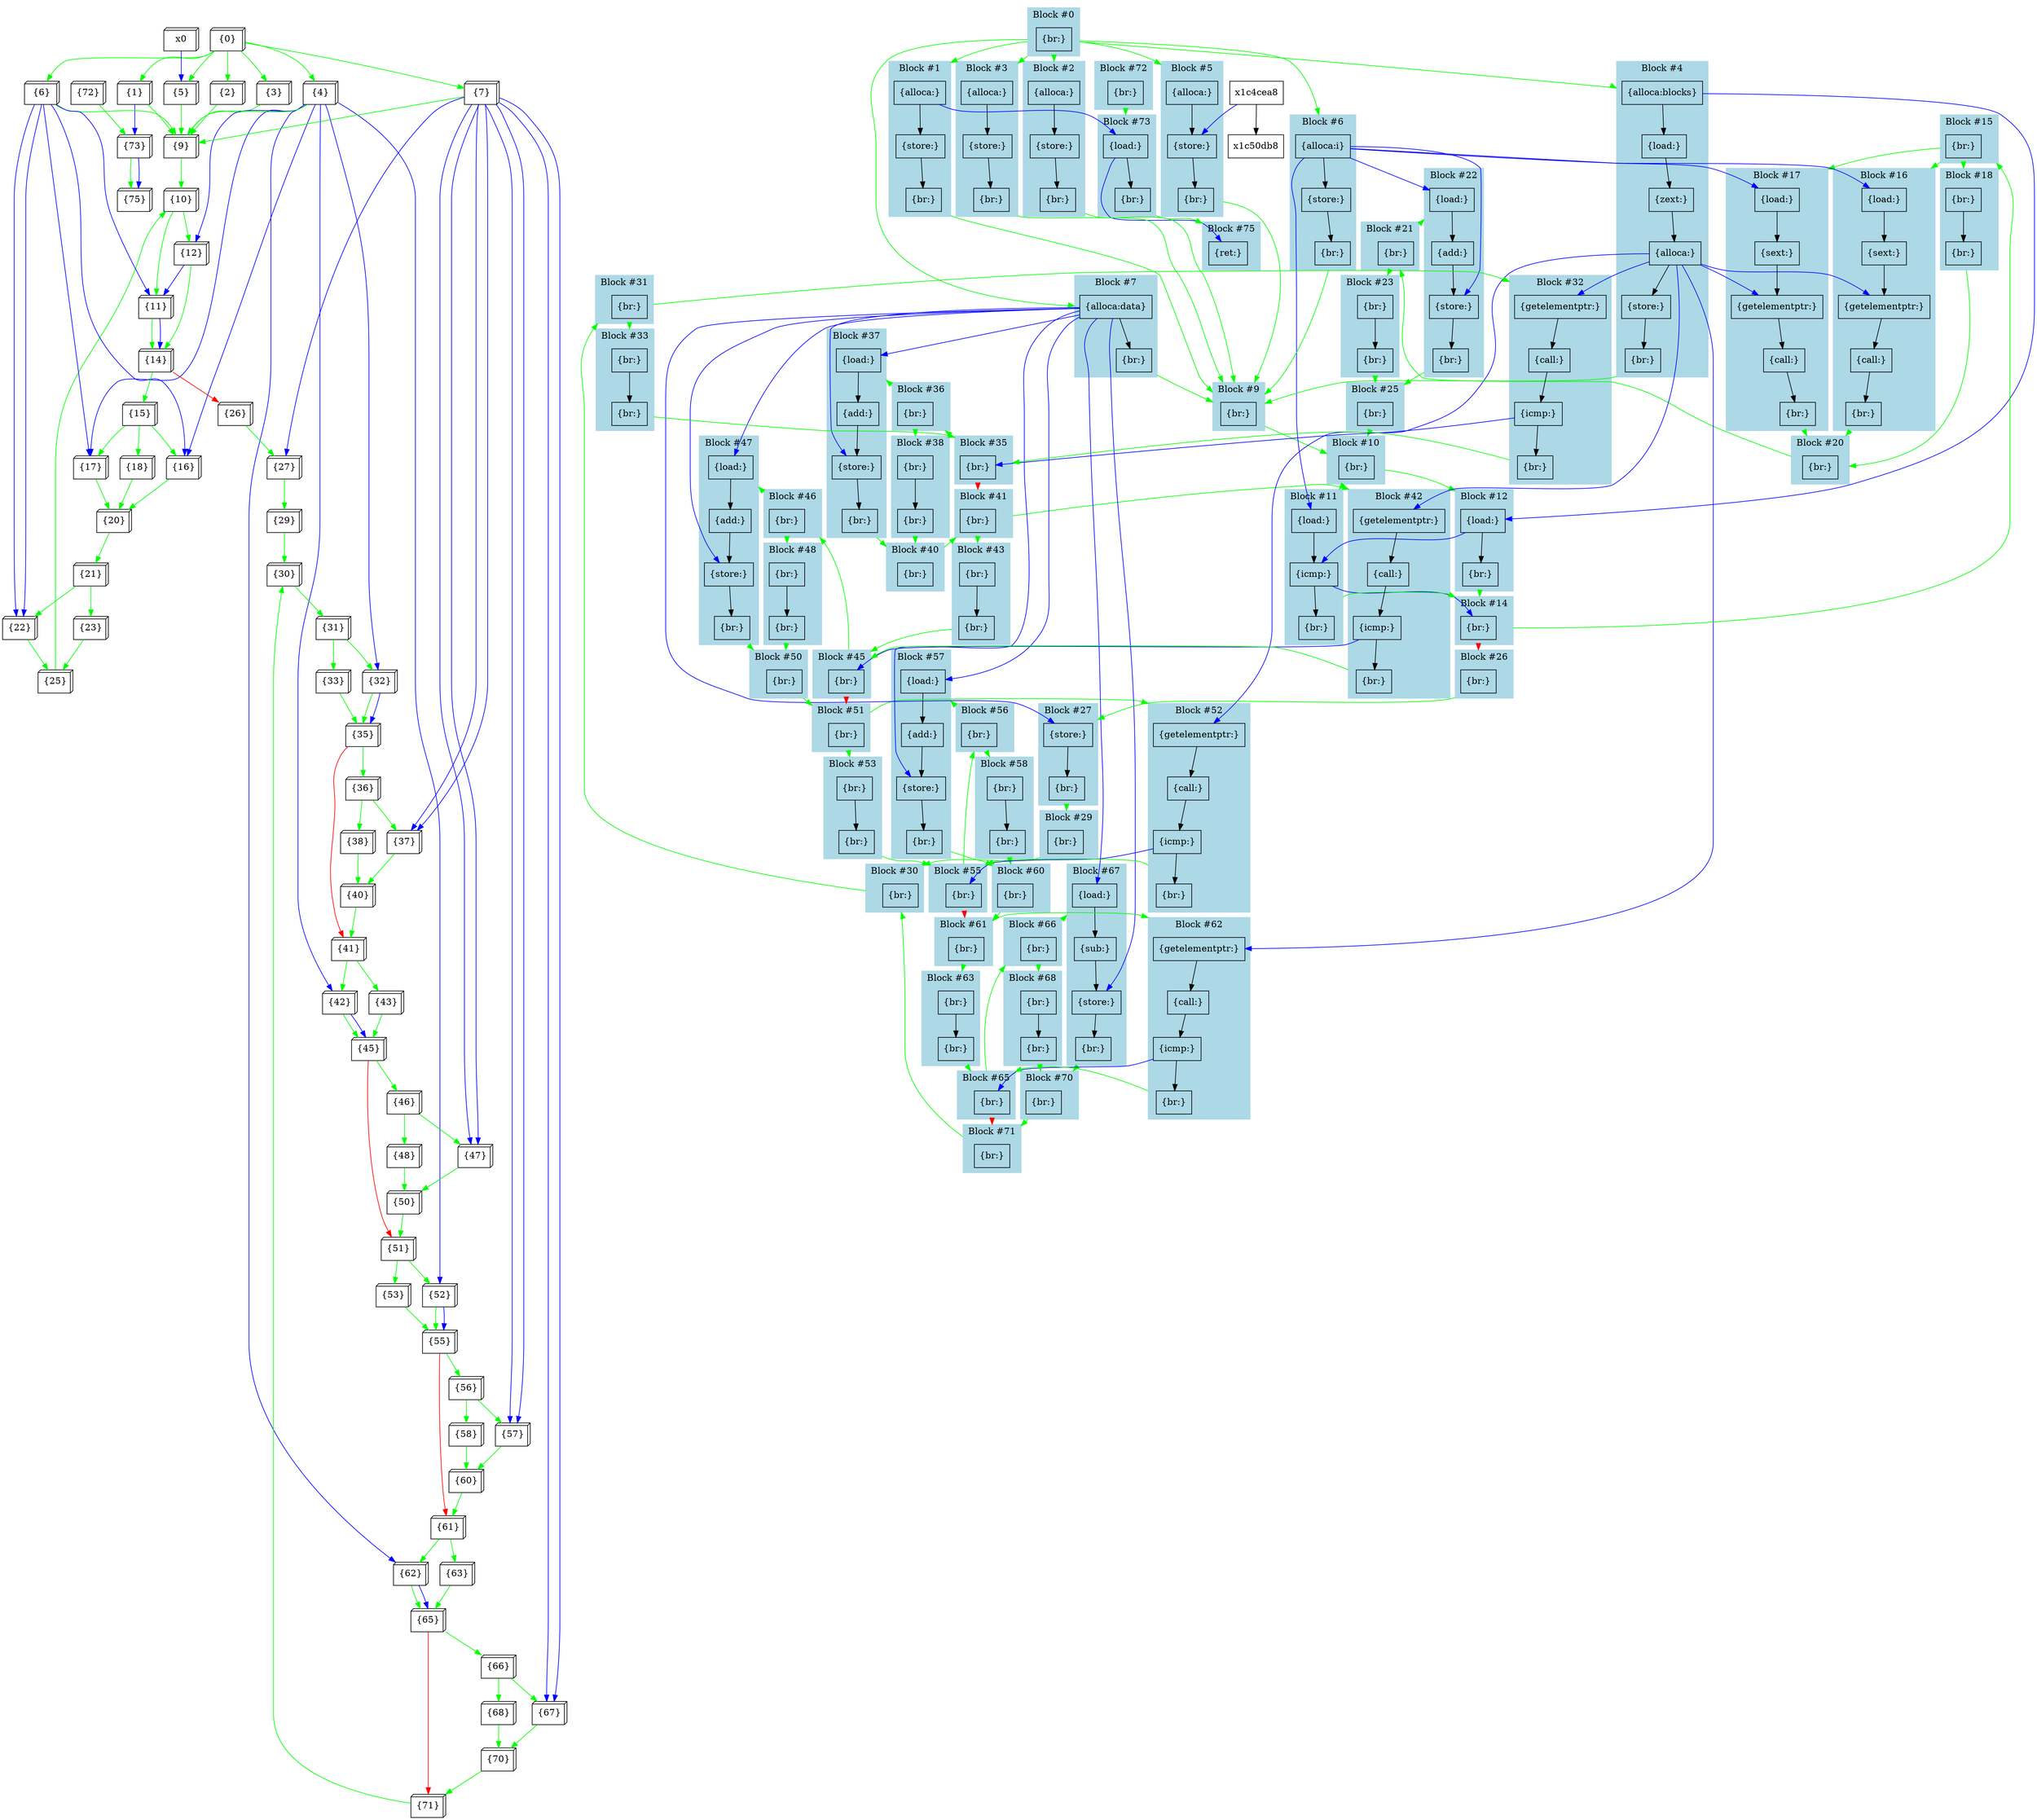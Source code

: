 digraph {
  compound=true; node [shape=box3d];
 x1c653a0[label="{75}"];
 x1c65c60[label="{73}"];
 x1c64950[label="{70}"];
 x1c63e90[label="{67}"];
 x1c63540[label="{65}"];
 x1c60010[label="{63}"];
 x1c4fe80[label="{66}"];
 x1c61b70[label="{62}"];
 x1c4f860[label="{56}"];
 x1c5a050[label="{57}"];
 x1c4e230[label="{21}"];
 x1c5d8f0[label="{53}"];
 x1c58ab0[label="{25}"];
 x1c57ef0[label="{20}"];
 x1c544c0[label="{18}"];
 x1c547b0[label="{17}"];
 x1c54f30[label="{16}"];
 x1c51470[label="{3}"];
 x1c50250[label="{72}"];
 x1c4d1d0[label="{10}"];
 x1c55a20[label="{12}"];
 x1c4b900[label="{0}"];
 x1c548f0[label="{27}"];
 x1c4ed30[label="{1}"];
 x1c5cf60[label="{40}"];
 x1c48440[label="{9}"];
 x1c59140[label="{23}"];
 x1c4d450[label="{15}"];
 x1c4f2a0[label="{51}"];
 x1c57bb0[label="{22}"];
 x1c543a0[label="{6}"];
 x1c49cb0[label="{5}"];
 x1c4eb80[label="{41}"];
 x1c5c4e0[label="{48}"];
 x1c51ef0[label="{4}"];
 x1c5a0b0[label="{68}"];
 x1c545c0[label="{7}"];
 x1c49b90[label="{11}"];
 x1c4eae0[label="{36}"];
 x1c5aba0[label="{29}"];
 x1c4d4b0[label="{26}"];
 x1c55430[label="{14}"];
 x1c5ebc0[label="{47}"];
 x1c484d0[label="{2}"];
 x1c4e5d0[label="{30}"];
 x1c5ca30[label="{42}"];
 x1c5e270[label="{45}"];
 x1c5ec20[label="{58}"];
 x1c5a360[label="{32}"];
 x1c5c0a0[label="{33}"];
 x1c620a0[label="{60}"];
 x1c5bfa0[label="{35}"];
 x1c4fee0[label="{71}"];
 x1c4e6a0[label="{31}"];
 x1c5c480[label="{37}"];
 x1c59240[label="{38}"];
 x1c5b430[label="{43}"];
 x1c5f680[label="{50}"];
 x1c4f240[label="{46}"];
 x1c4f8c0[label="{61}"];
 x1c60990[label="{55}"];
 x1c5f150[label="{52}"];
  x1c65c60 -> x1c653a0[color=green];
  x1c64950 -> x1c4fee0[color=green];
  x1c63e90 -> x1c64950[color=green];
  x1c63540 -> x1c4fee0[color=red];
  x1c63540 -> x1c4fe80[color=green];
  x1c60010 -> x1c63540[color=green];
  x1c4fe80 -> x1c5a0b0[color=green];
  x1c4fe80 -> x1c63e90[color=green];
  x1c61b70 -> x1c63540[color=green];
  x1c4f860 -> x1c5ec20[color=green];
  x1c4f860 -> x1c5a050[color=green];
  x1c5a050 -> x1c620a0[color=green];
  x1c4e230 -> x1c59140[color=green];
  x1c4e230 -> x1c57bb0[color=green];
  x1c5d8f0 -> x1c60990[color=green];
  x1c58ab0 -> x1c4d1d0[color=green];
  x1c57ef0 -> x1c4e230[color=green];
  x1c544c0 -> x1c57ef0[color=green];
  x1c547b0 -> x1c57ef0[color=green];
  x1c54f30 -> x1c57ef0[color=green];
  x1c51470 -> x1c48440[color=green];
  x1c50250 -> x1c65c60[color=green];
  x1c4d1d0 -> x1c55a20[color=green];
  x1c4d1d0 -> x1c49b90[color=green];
  x1c55a20 -> x1c55430[color=green];
  x1c4b900 -> x1c545c0[color=green];
  x1c4b900 -> x1c543a0[color=green];
  x1c4b900 -> x1c49cb0[color=green];
  x1c4b900 -> x1c51ef0[color=green];
  x1c4b900 -> x1c51470[color=green];
  x1c4b900 -> x1c484d0[color=green];
  x1c4b900 -> x1c4ed30[color=green];
  x1c548f0 -> x1c5aba0[color=green];
  x1c4ed30 -> x1c48440[color=green];
  x1c5cf60 -> x1c4eb80[color=green];
  x1c48440 -> x1c4d1d0[color=green];
  x1c59140 -> x1c58ab0[color=green];
  x1c4d450 -> x1c544c0[color=green];
  x1c4d450 -> x1c547b0[color=green];
  x1c4d450 -> x1c54f30[color=green];
  x1c4f2a0 -> x1c5d8f0[color=green];
  x1c4f2a0 -> x1c5f150[color=green];
  x1c57bb0 -> x1c58ab0[color=green];
  x1c543a0 -> x1c48440[color=green];
  x1c49cb0 -> x1c48440[color=green];
  x1c4eb80 -> x1c5b430[color=green];
  x1c4eb80 -> x1c5ca30[color=green];
  x1c5c4e0 -> x1c5f680[color=green];
  x1c51ef0 -> x1c48440[color=green];
  x1c5a0b0 -> x1c64950[color=green];
  x1c545c0 -> x1c48440[color=green];
  x1c49b90 -> x1c55430[color=green];
  x1c4eae0 -> x1c59240[color=green];
  x1c4eae0 -> x1c5c480[color=green];
  x1c5aba0 -> x1c4e5d0[color=green];
  x1c4d4b0 -> x1c548f0[color=green];
  x1c55430 -> x1c4d4b0[color=red];
  x1c55430 -> x1c4d450[color=green];
  x1c5ebc0 -> x1c5f680[color=green];
  x1c484d0 -> x1c48440[color=green];
  x1c4e5d0 -> x1c4e6a0[color=green];
  x1c5ca30 -> x1c5e270[color=green];
  x1c5e270 -> x1c4f2a0[color=red];
  x1c5e270 -> x1c4f240[color=green];
  x1c5ec20 -> x1c620a0[color=green];
  x1c5a360 -> x1c5bfa0[color=green];
  x1c5c0a0 -> x1c5bfa0[color=green];
  x1c620a0 -> x1c4f8c0[color=green];
  x1c5bfa0 -> x1c4eb80[color=red];
  x1c5bfa0 -> x1c4eae0[color=green];
  x1c4fee0 -> x1c4e5d0[color=green];
  x1c4e6a0 -> x1c5c0a0[color=green];
  x1c4e6a0 -> x1c5a360[color=green];
  x1c5c480 -> x1c5cf60[color=green];
  x1c59240 -> x1c5cf60[color=green];
  x1c5b430 -> x1c5e270[color=green];
  x1c5f680 -> x1c4f2a0[color=green];
  x1c4f240 -> x1c5c4e0[color=green];
  x1c4f240 -> x1c5ebc0[color=green];
  x1c4f8c0 -> x1c60010[color=green];
  x1c4f8c0 -> x1c61b70[color=green];
  x1c60990 -> x1c4f8c0[color=red];
  x1c60990 -> x1c4f860[color=green];
  x1c5f150 -> x1c60990[color=green];
  x1c61b70 -> x1c63540[color=blue];
  x1c65c60 -> x1c653a0[color=blue];
  x1c5f150 -> x1c60990[color=blue];
  x1c49b90 -> x1c55430[color=blue];
  x1c4ed30 -> x1c65c60[color=blue];
  x1c543a0 -> x1c57bb0[color=blue];
  x1c543a0 -> x1c57bb0[color=blue];
  x1c543a0 -> x1c54f30[color=blue];
  x1c543a0 -> x1c547b0[color=blue];
  x1c543a0 -> x1c49b90[color=blue];
  x0 -> x1c49cb0[color=blue];
  x1c51ef0 -> x1c55a20[color=blue];
  x1c51ef0 -> x1c5f150[color=blue];
  x1c51ef0 -> x1c5ca30[color=blue];
  x1c51ef0 -> x1c61b70[color=blue];
  x1c51ef0 -> x1c5a360[color=blue];
  x1c51ef0 -> x1c547b0[color=blue];
  x1c51ef0 -> x1c54f30[color=blue];
  x1c5a360 -> x1c5bfa0[color=blue];
  x1c55a20 -> x1c49b90[color=blue];
  x1c545c0 -> x1c63e90[color=blue];
  x1c545c0 -> x1c5a050[color=blue];
  x1c545c0 -> x1c63e90[color=blue];
  x1c545c0 -> x1c5a050[color=blue];
  x1c545c0 -> x1c5ebc0[color=blue];
  x1c545c0 -> x1c5c480[color=blue];
  x1c545c0 -> x1c5ebc0[color=blue];
  x1c545c0 -> x1c5c480[color=blue];
  x1c545c0 -> x1c548f0[color=blue];
  x1c5ca30 -> x1c5e270[color=blue];
node [shape=box];
subgraph clusterx1c611e0 {
style=filled;
color=lightblue;
label="Block #64";
}
subgraph clusterx1c600d0 {
style=filled;
color=lightblue;
label="Block #59";
}
subgraph clusterx1c66520 {
style=filled;
color=lightblue;
label="Block #74";
}
subgraph clusterx1c5d9b0 {
style=filled;
color=lightblue;
label="Block #49";
}
subgraph clusterx1c58930 {
style=filled;
color=lightblue;
label="Block #28";
}
subgraph clusterx1c59720 {
style=filled;
color=lightblue;
label="Block #24";
}
subgraph clusterx1c549f0 {
style=filled;
color=lightblue;
label="Block #8";
}
subgraph clusterx1c653a0 {
style=filled;
color=lightblue;
label="Block #75";
 x1c50338[label="{ret:}"];
 x1c50338[label="{ret:}"];
}
subgraph clusterx1c65c60 {
style=filled;
color=lightblue;
label="Block #73";
 x1c502c8[label="{load:}"];
 x1c66598[label="{br:}"];
}
subgraph clusterx1c64950 {
style=filled;
color=lightblue;
label="Block #70";
 x1c50188[label="{br:}"];
 x1c50188[label="{br:}"];
}
subgraph clusterx1c63e90 {
style=filled;
color=lightblue;
label="Block #67";
 x1c4fff8[label="{load:}"];
 x1c50080[label="{sub:}"];
 x1c50110[label="{store:}"];
 x1c65288[label="{br:}"];
}
subgraph clusterx1c5c210 {
style=filled;
color=lightblue;
label="Block #39";
}
subgraph clusterx1c63540 {
style=filled;
color=lightblue;
label="Block #65";
 x1c4ff88[label="{br:}"];
 x1c4ff88[label="{br:}"];
}
subgraph clusterx1c57ab0 {
style=filled;
color=lightblue;
label="Block #19";
}
subgraph clusterx1c60010 {
style=filled;
color=lightblue;
label="Block #63";
 x1c63ca8[label="{br:}"];
 x1c646c8[label="{br:}"];
}
subgraph clusterx1c4fe80 {
style=filled;
color=lightblue;
label="Block #66";
 x1c650e8[label="{br:}"];
}
subgraph clusterx1c61b70 {
style=filled;
color=lightblue;
label="Block #62";
 x1c4fc90[label="{getelementptr:}"];
 x1c4fd40[label="{call:}"];
 x1c4fe20[label="{icmp:}"];
 x1c63e38[label="{br:}"];
}
subgraph clusterx1c4f860 {
style=filled;
color=lightblue;
label="Block #56";
 x1c62838[label="{br:}"];
}
subgraph clusterx1c5a050 {
style=filled;
color=lightblue;
label="Block #57";
 x1c4f9d8[label="{load:}"];
 x1c4fab0[label="{add:}"];
 x1c4fb40[label="{store:}"];
 x1c629d8[label="{br:}"];
}
subgraph clusterx1c4e230 {
style=filled;
color=lightblue;
label="Block #21";
 x1c59f88[label="{br:}"];
}
subgraph clusterx1c5d8f0 {
style=filled;
color=lightblue;
label="Block #53";
 x1c610f8[label="{br:}"];
 x1c61e18[label="{br:}"];
}
subgraph clusterx1c58ab0 {
style=filled;
color=lightblue;
label="Block #25";
 x1c4e4e8[label="{br:}"];
 x1c4e4e8[label="{br:}"];
}
subgraph clusterx1c57ef0 {
style=filled;
color=lightblue;
label="Block #20";
 x1c4e2e8[label="{br:}"];
 x1c4e2e8[label="{br:}"];
}
subgraph clusterx1c544c0 {
style=filled;
color=lightblue;
label="Block #18";
 x1c585c8[label="{br:}"];
 x1c594e8[label="{br:}"];
}
subgraph clusterx1c547b0 {
style=filled;
color=lightblue;
label="Block #17";
 x1c4dea8[label="{load:}"];
 x1c4df18[label="{sext:}"];
 x1c4dfa0[label="{getelementptr:}"];
 x1c4e180[label="{call:}"];
 x1c58eb8[label="{br:}"];
}
subgraph clusterx1c54f30 {
style=filled;
color=lightblue;
label="Block #16";
 x1c4d608[label="{load:}"];
 x1c4d678[label="{sext:}"];
 x1c4d700[label="{getelementptr:}"];
 x1c4ddd8[label="{call:}"];
 x1c586c8[label="{br:}"];
}
subgraph clusterx1c51470 {
style=filled;
color=lightblue;
label="Block #3";
 x1c4c2b8[label="{alloca:}"];
 x1c4c6e0[label="{store:}"];
 x1c54c48[label="{br:}"];
}
subgraph clusterx1c50250 {
style=filled;
color=lightblue;
label="Block #72";
 x1c663f8[label="{br:}"];
}
subgraph clusterx1c4d1d0 {
style=filled;
color=lightblue;
label="Block #10";
 x1c48698[label="{br:}"];
}
subgraph clusterx1c55a20 {
style=filled;
color=lightblue;
label="Block #12";
 x1c4d368[label="{load:}"];
 x1c57d48[label="{br:}"];
}
subgraph clusterx1c4b900 {
style=filled;
color=lightblue;
label="Block #0";
 x1c4eda8[label="{br:}"];
}
subgraph clusterx1c548f0 {
style=filled;
color=lightblue;
label="Block #27";
 x1c4e570[label="{store:}"];
 x1c5b3a8[label="{br:}"];
}
subgraph clusterx1c4ed30 {
style=filled;
color=lightblue;
label="Block #1";
 x1c4b978[label="{alloca:}"];
 x1c4c5c0[label="{store:}"];
 x1c49aa8[label="{br:}"];
}
subgraph clusterx1c5cf60 {
style=filled;
color=lightblue;
label="Block #40";
 x1c4d808[label="{br:}"];
 x1c4d808[label="{br:}"];
}
subgraph clusterx1c48440 {
style=filled;
color=lightblue;
label="Block #9";
 x1c4d288[label="{br:}"];
 x1c4d288[label="{br:}"];
}
subgraph clusterx1c59140 {
style=filled;
color=lightblue;
label="Block #23";
 x1c55f48[label="{br:}"];
 x1c5a918[label="{br:}"];
}
subgraph clusterx1c4d450 {
style=filled;
color=lightblue;
label="Block #15";
 x1c58558[label="{br:}"];
}
subgraph clusterx1c4f2a0 {
style=filled;
color=lightblue;
label="Block #51";
 x1c61058[label="{br:}"];
}
subgraph clusterx1c57bb0 {
style=filled;
color=lightblue;
label="Block #22";
 x1c4e358[label="{load:}"];
 x1c4e3e0[label="{add:}"];
 x1c4e470[label="{store:}"];
 x1c56048[label="{br:}"];
}
subgraph clusterx1c5c2f0 {
style=filled;
color=lightblue;
label="Block #44";
}
subgraph clusterx1c50d10 {
style=filled;
color=lightblue;
label="Block #13";
}
subgraph clusterx1c543a0 {
style=filled;
color=lightblue;
label="Block #6";
 x1c4c458[label="{alloca:i}"];
 x1c4d170[label="{store:}"];
 x1c4b7f8[label="{br:}"];
}
subgraph clusterx1c49cb0 {
style=filled;
color=lightblue;
label="Block #5";
 x1c4c398[label="{alloca:}"];
 x1c4cf90[label="{store:}"];
 x1c552f8[label="{br:}"];
}
subgraph clusterx1c4eb80 {
style=filled;
color=lightblue;
label="Block #41";
 x1c5e938[label="{br:}"];
}
subgraph clusterx1c5c4e0 {
style=filled;
color=lightblue;
label="Block #48";
 x1c5feb8[label="{br:}"];
 x1c60708[label="{br:}"];
}
subgraph clusterx1c51ef0 {
style=filled;
color=lightblue;
label="Block #4";
 x1c4c328[label="{alloca:blocks}"];
 x1c4c868[label="{load:}"];
 x1c4c8d8[label="{zext:}"];
 x1c4d058[label="{alloca:}"];
 x1c4c7f0[label="{store:}"];
 x1c55388[label="{br:}"];
}
subgraph clusterx1c5a0b0 {
style=filled;
color=lightblue;
label="Block #68";
 x1c65188[label="{br:}"];
 x1c659d8[label="{br:}"];
}
subgraph clusterx1c545c0 {
style=filled;
color=lightblue;
label="Block #7";
 x1c4c4c8[label="{alloca:data}"];
 x1c566b8[label="{br:}"];
}
subgraph clusterx1c49b90 {
style=filled;
color=lightblue;
label="Block #11";
 x1c4d2f8[label="{load:}"];
 x1c4d3f0[label="{icmp:}"];
 x1c57998[label="{br:}"];
}
subgraph clusterx1c4eae0 {
style=filled;
color=lightblue;
label="Block #36";
 x1c5d6f8[label="{br:}"];
}
subgraph clusterx1c62af0 {
style=filled;
color=lightblue;
label="Block #69";
}
subgraph clusterx1c5aba0 {
style=filled;
color=lightblue;
label="Block #29";
 x1c4e648[label="{br:}"];
 x1c4e648[label="{br:}"];
}
subgraph clusterx1c4d4b0 {
style=filled;
color=lightblue;
label="Block #26";
 x1c5b208[label="{br:}"];
}
subgraph clusterx1c55430 {
style=filled;
color=lightblue;
label="Block #14";
 x1c4d598[label="{br:}"];
 x1c4d598[label="{br:}"];
}
subgraph clusterx1c5ebc0 {
style=filled;
color=lightblue;
label="Block #47";
 x1c4f3b8[label="{load:}"];
 x1c4f490[label="{add:}"];
 x1c4f520[label="{store:}"];
 x1c5ffb8[label="{br:}"];
}
subgraph clusterx1c484d0 {
style=filled;
color=lightblue;
label="Block #2";
 x1c4c248[label="{alloca:}"];
 x1c4c650[label="{store:}"];
 x1c54758[label="{br:}"];
}
subgraph clusterx1c4e5d0 {
style=filled;
color=lightblue;
label="Block #30";
 x1c4e718[label="{br:}"];
}
subgraph clusterx1c5ca30 {
style=filled;
color=lightblue;
label="Block #42";
 x1c4f050[label="{getelementptr:}"];
 x1c4f100[label="{call:}"];
 x1c4f1e0[label="{icmp:}"];
 x1c5eb68[label="{br:}"];
}
subgraph clusterx1c5e270 {
style=filled;
color=lightblue;
label="Block #45";
 x1c4f348[label="{br:}"];
 x1c4f348[label="{br:}"];
}
subgraph clusterx1c5c1b0 {
style=filled;
color=lightblue;
label="Block #34";
}
subgraph clusterx1c5ec20 {
style=filled;
color=lightblue;
label="Block #58";
 x1c628d8[label="{br:}"];
 x1c632b8[label="{br:}"];
}
subgraph clusterx1c5a360 {
style=filled;
color=lightblue;
label="Block #32";
 x1c4e7f0[label="{getelementptr:}"];
 x1c4e9a0[label="{call:}"];
 x1c4ea80[label="{icmp:}"];
 x1c5c428[label="{br:}"];
}
subgraph clusterx1c5c0a0 {
style=filled;
color=lightblue;
label="Block #33";
 x1c5c048[label="{br:}"];
 x1c5ccd8[label="{br:}"];
}
subgraph clusterx1c620a0 {
style=filled;
color=lightblue;
label="Block #60";
 x1c4fbb8[label="{br:}"];
 x1c4fbb8[label="{br:}"];
}
subgraph clusterx1c5bfa0 {
style=filled;
color=lightblue;
label="Block #35";
 x1c4ec68[label="{br:}"];
 x1c4ec68[label="{br:}"];
}
subgraph clusterx1c4fee0 {
style=filled;
color=lightblue;
label="Block #71";
 x1c501f8[label="{br:}"];
}
subgraph clusterx1c4e6a0 {
style=filled;
color=lightblue;
label="Block #31";
 x1c5bf48[label="{br:}"];
}
subgraph clusterx1c5c480 {
style=filled;
color=lightblue;
label="Block #37";
 x1c4ecd8[label="{load:}"];
 x1c4d790[label="{add:}"];
 x1c4ef70[label="{store:}"];
 x1c5d898[label="{br:}"];
}
subgraph clusterx1c59240 {
style=filled;
color=lightblue;
label="Block #38";
 x1c5d798[label="{br:}"];
 x1c5dfe8[label="{br:}"];
}
subgraph clusterx1c5eac0 {
style=filled;
color=lightblue;
label="Block #54";
}
subgraph clusterx1c5b430 {
style=filled;
color=lightblue;
label="Block #43";
 x1c5e9d8[label="{br:}"];
 x1c5f3f8[label="{br:}"];
}
subgraph clusterx1c5f680 {
style=filled;
color=lightblue;
label="Block #50";
 x1c4f598[label="{br:}"];
 x1c4f598[label="{br:}"];
}
subgraph clusterx1c4f240 {
style=filled;
color=lightblue;
label="Block #46";
 x1c5fe18[label="{br:}"];
}
subgraph clusterx1c4f8c0 {
style=filled;
color=lightblue;
label="Block #61";
 x1c63c08[label="{br:}"];
}
subgraph clusterx1c60990 {
style=filled;
color=lightblue;
label="Block #55";
 x1c4f968[label="{br:}"];
 x1c4f968[label="{br:}"];
}
subgraph clusterx1c5f150 {
style=filled;
color=lightblue;
label="Block #52";
 x1c4f670[label="{getelementptr:}"];
 x1c4f720[label="{call:}"];
 x1c4f800[label="{icmp:}"];
 x1c59ff8[label="{br:}"];
}
  x1c4cea8 -> x1c50db8[color=black];
  x1c66598 -> x1c50338[ltail=clusterx1c65c60 lhead=clusterx1c653a0; color=green];
  x1c502c8 -> x1c66598[color=black];
  x1c50188 -> x1c501f8[ltail=clusterx1c64950 lhead=clusterx1c4fee0; color=green];
  x1c65288 -> x1c50188[ltail=clusterx1c63e90 lhead=clusterx1c64950; color=green];
  x1c4fff8 -> x1c50080[color=black];
  x1c50080 -> x1c50110[color=black];
  x1c50110 -> x1c65288[color=black];
  x1c4ff88 -> x1c501f8[ltail=clusterx1c63540 lhead=clusterx1c4fee0; color=red];
  x1c4ff88 -> x1c650e8[ltail=clusterx1c63540 lhead=clusterx1c4fe80; color=green];
  x1c646c8 -> x1c4ff88[ltail=clusterx1c60010 lhead=clusterx1c63540; color=green];
  x1c63ca8 -> x1c646c8[color=black];
  x1c650e8 -> x1c65188[ltail=clusterx1c4fe80 lhead=clusterx1c5a0b0; color=green];
  x1c650e8 -> x1c4fff8[ltail=clusterx1c4fe80 lhead=clusterx1c63e90; color=green];
  x1c63e38 -> x1c4ff88[ltail=clusterx1c61b70 lhead=clusterx1c63540; color=green];
  x1c4fc90 -> x1c4fd40[color=black];
  x1c4fd40 -> x1c4fe20[color=black];
  x1c4fe20 -> x1c63e38[color=black];
  x1c62838 -> x1c628d8[ltail=clusterx1c4f860 lhead=clusterx1c5ec20; color=green];
  x1c62838 -> x1c4f9d8[ltail=clusterx1c4f860 lhead=clusterx1c5a050; color=green];
  x1c629d8 -> x1c4fbb8[ltail=clusterx1c5a050 lhead=clusterx1c620a0; color=green];
  x1c4f9d8 -> x1c4fab0[color=black];
  x1c4fab0 -> x1c4fb40[color=black];
  x1c4fb40 -> x1c629d8[color=black];
  x1c59f88 -> x1c55f48[ltail=clusterx1c4e230 lhead=clusterx1c59140; color=green];
  x1c59f88 -> x1c4e358[ltail=clusterx1c4e230 lhead=clusterx1c57bb0; color=green];
  x1c61e18 -> x1c4f968[ltail=clusterx1c5d8f0 lhead=clusterx1c60990; color=green];
  x1c610f8 -> x1c61e18[color=black];
  x1c4e4e8 -> x1c48698[ltail=clusterx1c58ab0 lhead=clusterx1c4d1d0; color=green];
  x1c4e2e8 -> x1c59f88[ltail=clusterx1c57ef0 lhead=clusterx1c4e230; color=green];
  x1c594e8 -> x1c4e2e8[ltail=clusterx1c544c0 lhead=clusterx1c57ef0; color=green];
  x1c585c8 -> x1c594e8[color=black];
  x1c58eb8 -> x1c4e2e8[ltail=clusterx1c547b0 lhead=clusterx1c57ef0; color=green];
  x1c4dea8 -> x1c4df18[color=black];
  x1c4df18 -> x1c4dfa0[color=black];
  x1c4dfa0 -> x1c4e180[color=black];
  x1c4e180 -> x1c58eb8[color=black];
  x1c586c8 -> x1c4e2e8[ltail=clusterx1c54f30 lhead=clusterx1c57ef0; color=green];
  x1c4d608 -> x1c4d678[color=black];
  x1c4d678 -> x1c4d700[color=black];
  x1c4d700 -> x1c4ddd8[color=black];
  x1c4ddd8 -> x1c586c8[color=black];
  x1c54c48 -> x1c4d288[ltail=clusterx1c51470 lhead=clusterx1c48440; color=green];
  x1c4c2b8 -> x1c4c6e0[color=black];
  x1c4c6e0 -> x1c54c48[color=black];
  x1c663f8 -> x1c502c8[ltail=clusterx1c50250 lhead=clusterx1c65c60; color=green];
  x1c48698 -> x1c4d368[ltail=clusterx1c4d1d0 lhead=clusterx1c55a20; color=green];
  x1c48698 -> x1c4d2f8[ltail=clusterx1c4d1d0 lhead=clusterx1c49b90; color=green];
  x1c57d48 -> x1c4d598[ltail=clusterx1c55a20 lhead=clusterx1c55430; color=green];
  x1c4d368 -> x1c57d48[color=black];
  x1c4eda8 -> x1c4c4c8[ltail=clusterx1c4b900 lhead=clusterx1c545c0; color=green];
  x1c4eda8 -> x1c4c458[ltail=clusterx1c4b900 lhead=clusterx1c543a0; color=green];
  x1c4eda8 -> x1c4c398[ltail=clusterx1c4b900 lhead=clusterx1c49cb0; color=green];
  x1c4eda8 -> x1c4c328[ltail=clusterx1c4b900 lhead=clusterx1c51ef0; color=green];
  x1c4eda8 -> x1c4c2b8[ltail=clusterx1c4b900 lhead=clusterx1c51470; color=green];
  x1c4eda8 -> x1c4c248[ltail=clusterx1c4b900 lhead=clusterx1c484d0; color=green];
  x1c4eda8 -> x1c4b978[ltail=clusterx1c4b900 lhead=clusterx1c4ed30; color=green];
  x1c5b3a8 -> x1c4e648[ltail=clusterx1c548f0 lhead=clusterx1c5aba0; color=green];
  x1c4e570 -> x1c5b3a8[color=black];
  x1c49aa8 -> x1c4d288[ltail=clusterx1c4ed30 lhead=clusterx1c48440; color=green];
  x1c4b978 -> x1c4c5c0[color=black];
  x1c4c5c0 -> x1c49aa8[color=black];
  x1c4d808 -> x1c5e938[ltail=clusterx1c5cf60 lhead=clusterx1c4eb80; color=green];
  x1c4d288 -> x1c48698[ltail=clusterx1c48440 lhead=clusterx1c4d1d0; color=green];
  x1c5a918 -> x1c4e4e8[ltail=clusterx1c59140 lhead=clusterx1c58ab0; color=green];
  x1c55f48 -> x1c5a918[color=black];
  x1c58558 -> x1c585c8[ltail=clusterx1c4d450 lhead=clusterx1c544c0; color=green];
  x1c58558 -> x1c4dea8[ltail=clusterx1c4d450 lhead=clusterx1c547b0; color=green];
  x1c58558 -> x1c4d608[ltail=clusterx1c4d450 lhead=clusterx1c54f30; color=green];
  x1c61058 -> x1c610f8[ltail=clusterx1c4f2a0 lhead=clusterx1c5d8f0; color=green];
  x1c61058 -> x1c4f670[ltail=clusterx1c4f2a0 lhead=clusterx1c5f150; color=green];
  x1c56048 -> x1c4e4e8[ltail=clusterx1c57bb0 lhead=clusterx1c58ab0; color=green];
  x1c4e358 -> x1c4e3e0[color=black];
  x1c4e3e0 -> x1c4e470[color=black];
  x1c4e470 -> x1c56048[color=black];
  x1c4b7f8 -> x1c4d288[ltail=clusterx1c543a0 lhead=clusterx1c48440; color=green];
  x1c4c458 -> x1c4d170[color=black];
  x1c4d170 -> x1c4b7f8[color=black];
  x1c552f8 -> x1c4d288[ltail=clusterx1c49cb0 lhead=clusterx1c48440; color=green];
  x1c4c398 -> x1c4cf90[color=black];
  x1c4cf90 -> x1c552f8[color=black];
  x1c5e938 -> x1c5e9d8[ltail=clusterx1c4eb80 lhead=clusterx1c5b430; color=green];
  x1c5e938 -> x1c4f050[ltail=clusterx1c4eb80 lhead=clusterx1c5ca30; color=green];
  x1c60708 -> x1c4f598[ltail=clusterx1c5c4e0 lhead=clusterx1c5f680; color=green];
  x1c5feb8 -> x1c60708[color=black];
  x1c55388 -> x1c4d288[ltail=clusterx1c51ef0 lhead=clusterx1c48440; color=green];
  x1c4c328 -> x1c4c868[color=black];
  x1c4c868 -> x1c4c8d8[color=black];
  x1c4c8d8 -> x1c4d058[color=black];
  x1c4d058 -> x1c4c7f0[color=black];
  x1c4c7f0 -> x1c55388[color=black];
  x1c659d8 -> x1c50188[ltail=clusterx1c5a0b0 lhead=clusterx1c64950; color=green];
  x1c65188 -> x1c659d8[color=black];
  x1c566b8 -> x1c4d288[ltail=clusterx1c545c0 lhead=clusterx1c48440; color=green];
  x1c4c4c8 -> x1c566b8[color=black];
  x1c57998 -> x1c4d598[ltail=clusterx1c49b90 lhead=clusterx1c55430; color=green];
  x1c4d2f8 -> x1c4d3f0[color=black];
  x1c4d3f0 -> x1c57998[color=black];
  x1c5d6f8 -> x1c5d798[ltail=clusterx1c4eae0 lhead=clusterx1c59240; color=green];
  x1c5d6f8 -> x1c4ecd8[ltail=clusterx1c4eae0 lhead=clusterx1c5c480; color=green];
  x1c4e648 -> x1c4e718[ltail=clusterx1c5aba0 lhead=clusterx1c4e5d0; color=green];
  x1c5b208 -> x1c4e570[ltail=clusterx1c4d4b0 lhead=clusterx1c548f0; color=green];
  x1c4d598 -> x1c5b208[ltail=clusterx1c55430 lhead=clusterx1c4d4b0; color=red];
  x1c4d598 -> x1c58558[ltail=clusterx1c55430 lhead=clusterx1c4d450; color=green];
  x1c5ffb8 -> x1c4f598[ltail=clusterx1c5ebc0 lhead=clusterx1c5f680; color=green];
  x1c4f3b8 -> x1c4f490[color=black];
  x1c4f490 -> x1c4f520[color=black];
  x1c4f520 -> x1c5ffb8[color=black];
  x1c54758 -> x1c4d288[ltail=clusterx1c484d0 lhead=clusterx1c48440; color=green];
  x1c4c248 -> x1c4c650[color=black];
  x1c4c650 -> x1c54758[color=black];
  x1c4e718 -> x1c5bf48[ltail=clusterx1c4e5d0 lhead=clusterx1c4e6a0; color=green];
  x1c5eb68 -> x1c4f348[ltail=clusterx1c5ca30 lhead=clusterx1c5e270; color=green];
  x1c4f050 -> x1c4f100[color=black];
  x1c4f100 -> x1c4f1e0[color=black];
  x1c4f1e0 -> x1c5eb68[color=black];
  x1c4f348 -> x1c61058[ltail=clusterx1c5e270 lhead=clusterx1c4f2a0; color=red];
  x1c4f348 -> x1c5fe18[ltail=clusterx1c5e270 lhead=clusterx1c4f240; color=green];
  x1c632b8 -> x1c4fbb8[ltail=clusterx1c5ec20 lhead=clusterx1c620a0; color=green];
  x1c628d8 -> x1c632b8[color=black];
  x1c5c428 -> x1c4ec68[ltail=clusterx1c5a360 lhead=clusterx1c5bfa0; color=green];
  x1c4e7f0 -> x1c4e9a0[color=black];
  x1c4e9a0 -> x1c4ea80[color=black];
  x1c4ea80 -> x1c5c428[color=black];
  x1c5ccd8 -> x1c4ec68[ltail=clusterx1c5c0a0 lhead=clusterx1c5bfa0; color=green];
  x1c5c048 -> x1c5ccd8[color=black];
  x1c4fbb8 -> x1c63c08[ltail=clusterx1c620a0 lhead=clusterx1c4f8c0; color=green];
  x1c4ec68 -> x1c5e938[ltail=clusterx1c5bfa0 lhead=clusterx1c4eb80; color=red];
  x1c4ec68 -> x1c5d6f8[ltail=clusterx1c5bfa0 lhead=clusterx1c4eae0; color=green];
  x1c501f8 -> x1c4e718[ltail=clusterx1c4fee0 lhead=clusterx1c4e5d0; color=green];
  x1c5bf48 -> x1c5c048[ltail=clusterx1c4e6a0 lhead=clusterx1c5c0a0; color=green];
  x1c5bf48 -> x1c4e7f0[ltail=clusterx1c4e6a0 lhead=clusterx1c5a360; color=green];
  x1c5d898 -> x1c4d808[ltail=clusterx1c5c480 lhead=clusterx1c5cf60; color=green];
  x1c4ecd8 -> x1c4d790[color=black];
  x1c4d790 -> x1c4ef70[color=black];
  x1c4ef70 -> x1c5d898[color=black];
  x1c5dfe8 -> x1c4d808[ltail=clusterx1c59240 lhead=clusterx1c5cf60; color=green];
  x1c5d798 -> x1c5dfe8[color=black];
  x1c5f3f8 -> x1c4f348[ltail=clusterx1c5b430 lhead=clusterx1c5e270; color=green];
  x1c5e9d8 -> x1c5f3f8[color=black];
  x1c4f598 -> x1c61058[ltail=clusterx1c5f680 lhead=clusterx1c4f2a0; color=green];
  x1c5fe18 -> x1c5feb8[ltail=clusterx1c4f240 lhead=clusterx1c5c4e0; color=green];
  x1c5fe18 -> x1c4f3b8[ltail=clusterx1c4f240 lhead=clusterx1c5ebc0; color=green];
  x1c63c08 -> x1c63ca8[ltail=clusterx1c4f8c0 lhead=clusterx1c60010; color=green];
  x1c63c08 -> x1c4fc90[ltail=clusterx1c4f8c0 lhead=clusterx1c61b70; color=green];
  x1c4f968 -> x1c63c08[ltail=clusterx1c60990 lhead=clusterx1c4f8c0; color=red];
  x1c4f968 -> x1c62838[ltail=clusterx1c60990 lhead=clusterx1c4f860; color=green];
  x1c59ff8 -> x1c4f968[ltail=clusterx1c5f150 lhead=clusterx1c60990; color=green];
  x1c4f670 -> x1c4f720[color=black];
  x1c4f720 -> x1c4f800[color=black];
  x1c4f800 -> x1c59ff8[color=black];
  x1c4fe20 -> x1c4ff88[color=blue];
  x1c502c8 -> x1c50338[color=blue];
  x1c4f800 -> x1c4f968[color=blue];
  x1c4d3f0 -> x1c4d598[color=blue];
  x1c4b978 -> x1c502c8[color=blue];
  x1c4c458 -> x1c4e470[color=blue];
  x1c4c458 -> x1c4e358[color=blue];
  x1c4c458 -> x1c4d608[color=blue];
  x1c4c458 -> x1c4dea8[color=blue];
  x1c4c458 -> x1c4d2f8[color=blue];
  x1c4cea8 -> x1c4cf90[color=blue];
  x1c4c328 -> x1c4d368[color=blue];
  x1c4d058 -> x1c4f670[color=blue];
  x1c4d058 -> x1c4f050[color=blue];
  x1c4d058 -> x1c4fc90[color=blue];
  x1c4d058 -> x1c4e7f0[color=blue];
  x1c4d058 -> x1c4dfa0[color=blue];
  x1c4d058 -> x1c4d700[color=blue];
  x1c4ea80 -> x1c4ec68[color=blue];
  x1c4d368 -> x1c4d3f0[color=blue];
  x1c4c4c8 -> x1c4fff8[color=blue];
  x1c4c4c8 -> x1c4fb40[color=blue];
  x1c4c4c8 -> x1c50110[color=blue];
  x1c4c4c8 -> x1c4f9d8[color=blue];
  x1c4c4c8 -> x1c4f520[color=blue];
  x1c4c4c8 -> x1c4ef70[color=blue];
  x1c4c4c8 -> x1c4f3b8[color=blue];
  x1c4c4c8 -> x1c4ecd8[color=blue];
  x1c4c4c8 -> x1c4e570[color=blue];
  x1c4f1e0 -> x1c4f348[color=blue];
}
